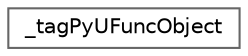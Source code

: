 digraph "Graphical Class Hierarchy"
{
 // LATEX_PDF_SIZE
  bgcolor="transparent";
  edge [fontname=Helvetica,fontsize=10,labelfontname=Helvetica,labelfontsize=10];
  node [fontname=Helvetica,fontsize=10,shape=box,height=0.2,width=0.4];
  rankdir="LR";
  Node0 [id="Node000000",label="_tagPyUFuncObject",height=0.2,width=0.4,color="grey40", fillcolor="white", style="filled",URL="$de/d91/struct__tagPyUFuncObject.html",tooltip=" "];
}
